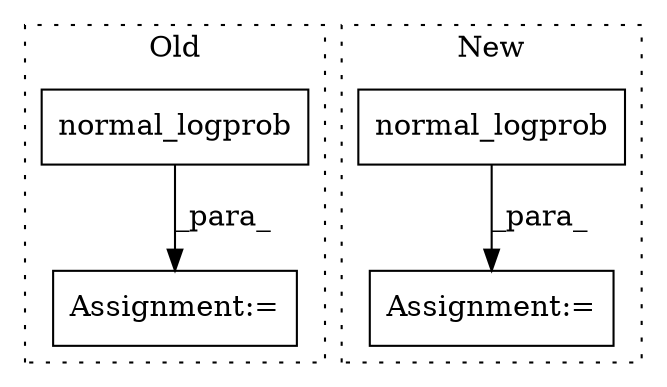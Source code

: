 digraph G {
subgraph cluster0 {
1 [label="normal_logprob" a="32" s="1802,1827" l="15,1" shape="box"];
3 [label="Assignment:=" a="7" s="1801" l="1" shape="box"];
label = "Old";
style="dotted";
}
subgraph cluster1 {
2 [label="normal_logprob" a="32" s="3616,3647" l="15,1" shape="box"];
4 [label="Assignment:=" a="7" s="3615" l="1" shape="box"];
label = "New";
style="dotted";
}
1 -> 3 [label="_para_"];
2 -> 4 [label="_para_"];
}